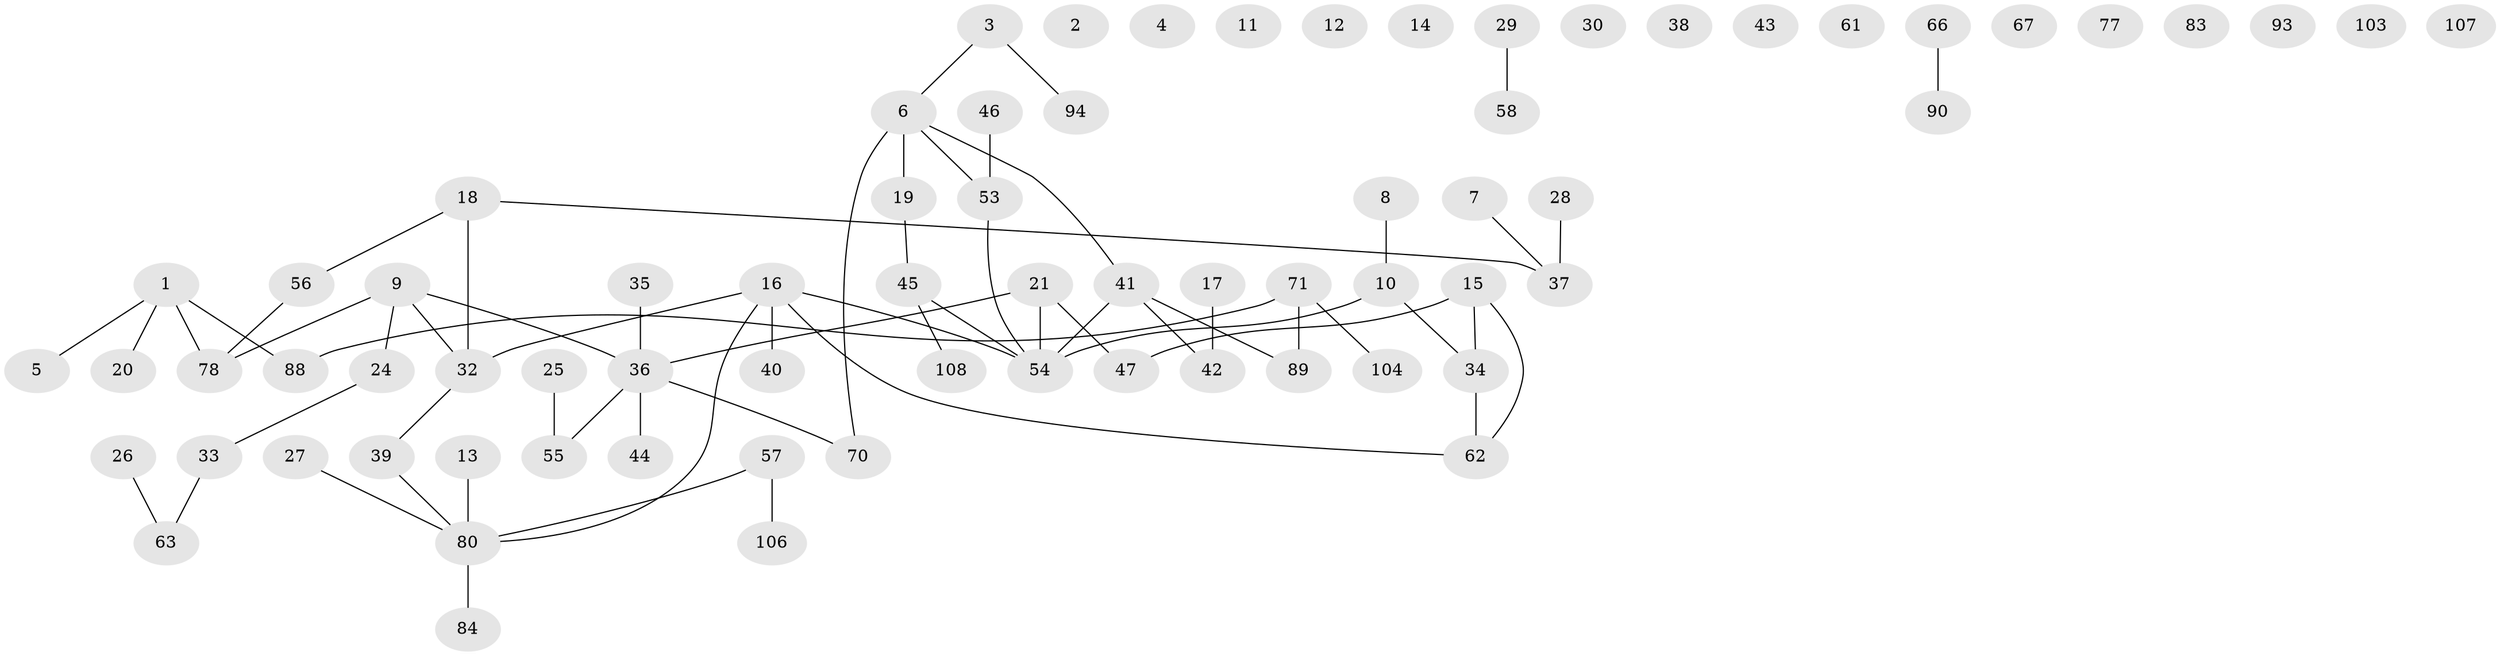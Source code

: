 // Generated by graph-tools (version 1.1) at 2025/23/03/03/25 07:23:27]
// undirected, 72 vertices, 64 edges
graph export_dot {
graph [start="1"]
  node [color=gray90,style=filled];
  1 [super="+50"];
  2;
  3 [super="+60"];
  4;
  5;
  6 [super="+72"];
  7 [super="+86"];
  8;
  9;
  10 [super="+64"];
  11 [super="+22"];
  12;
  13 [super="+74"];
  14;
  15 [super="+52"];
  16 [super="+48"];
  17 [super="+31"];
  18;
  19 [super="+105"];
  20 [super="+92"];
  21 [super="+23"];
  24 [super="+96"];
  25 [super="+51"];
  26;
  27;
  28;
  29;
  30;
  32 [super="+79"];
  33;
  34 [super="+100"];
  35;
  36 [super="+68"];
  37 [super="+85"];
  38 [super="+87"];
  39;
  40;
  41 [super="+91"];
  42 [super="+73"];
  43;
  44;
  45 [super="+49"];
  46 [super="+65"];
  47;
  53 [super="+59"];
  54 [super="+75"];
  55 [super="+98"];
  56 [super="+69"];
  57 [super="+99"];
  58 [super="+101"];
  61;
  62;
  63 [super="+76"];
  66;
  67;
  70 [super="+97"];
  71 [super="+81"];
  77;
  78 [super="+82"];
  80 [super="+102"];
  83;
  84;
  88;
  89;
  90;
  93 [super="+95"];
  94;
  103;
  104;
  106;
  107;
  108;
  1 -- 20;
  1 -- 88;
  1 -- 78;
  1 -- 5;
  3 -- 94;
  3 -- 6;
  6 -- 70 [weight=2];
  6 -- 41;
  6 -- 19;
  6 -- 53;
  7 -- 37;
  8 -- 10;
  9 -- 36;
  9 -- 78;
  9 -- 32;
  9 -- 24;
  10 -- 54;
  10 -- 34;
  13 -- 80;
  15 -- 47;
  15 -- 62;
  15 -- 34;
  16 -- 32;
  16 -- 62;
  16 -- 40;
  16 -- 80;
  16 -- 54;
  17 -- 42;
  18 -- 37;
  18 -- 56;
  18 -- 32;
  19 -- 45;
  21 -- 47;
  21 -- 36;
  21 -- 54;
  24 -- 33;
  25 -- 55;
  26 -- 63;
  27 -- 80;
  28 -- 37;
  29 -- 58;
  32 -- 39;
  33 -- 63;
  34 -- 62;
  35 -- 36;
  36 -- 55;
  36 -- 44;
  36 -- 70;
  39 -- 80;
  41 -- 89;
  41 -- 42;
  41 -- 54;
  45 -- 108;
  45 -- 54;
  46 -- 53;
  53 -- 54;
  56 -- 78;
  57 -- 106;
  57 -- 80;
  66 -- 90;
  71 -- 88;
  71 -- 89;
  71 -- 104;
  80 -- 84;
}

